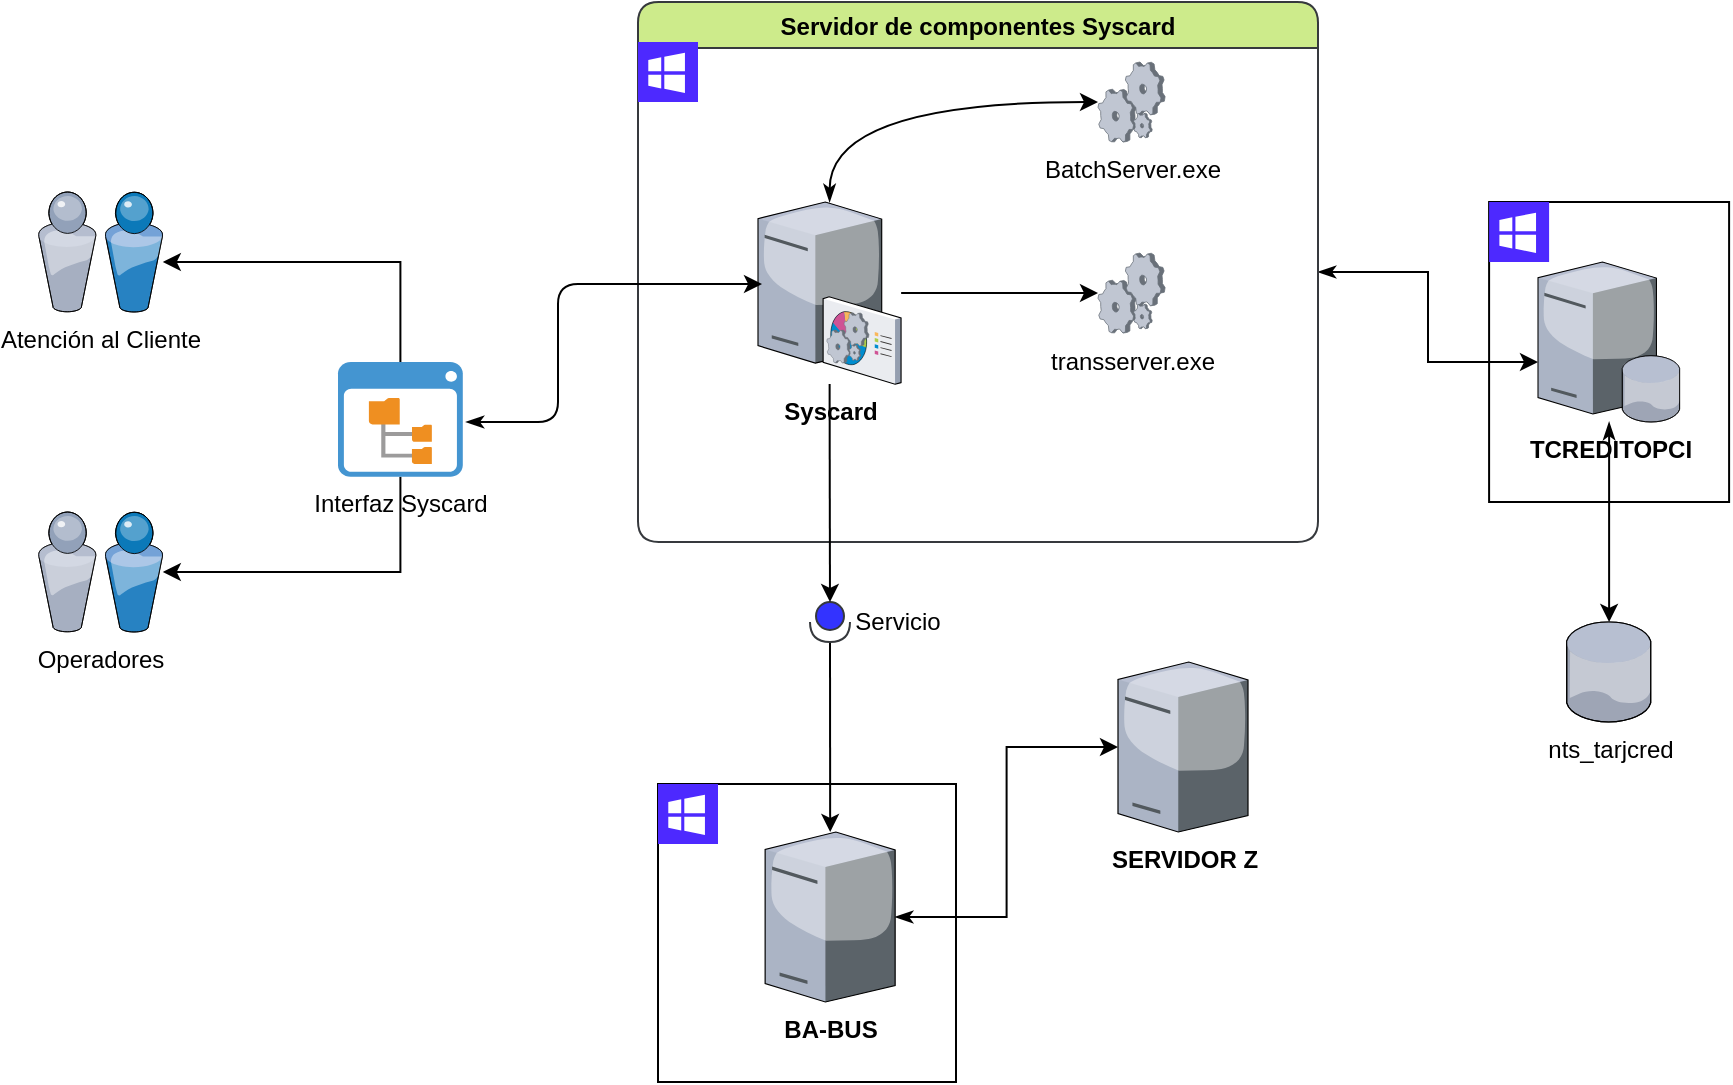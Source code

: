 <mxfile version="13.2.6" type="github" pages="5"><diagram name="diagraqmaGeneral_Ahorros" id="822b0af5-4adb-64df-f703-e8dfc1f81529"><mxGraphModel dx="904" dy="433" grid="1" gridSize="10" guides="1" tooltips="1" connect="1" arrows="1" fold="1" page="1" pageScale="1" pageWidth="1100" pageHeight="850" background="#ffffff" math="0" shadow="0"><root><mxCell id="0"/><mxCell id="1" parent="0"/><mxCell id="r9bPH-oAhu9I5OndgDbb-51" value="" style="whiteSpace=wrap;html=1;aspect=fixed;rounded=0;shadow=0;glass=0;comic=0;" vertex="1" parent="1"><mxGeometry x="440" y="561" width="149" height="149" as="geometry"/></mxCell><mxCell id="r9bPH-oAhu9I5OndgDbb-49" value="" style="rounded=0;whiteSpace=wrap;html=1;shadow=0;glass=0;comic=0;" vertex="1" parent="1"><mxGeometry x="855.55" y="270" width="120" height="150" as="geometry"/></mxCell><mxCell id="s4Td4Mh8RDFdJ8xVl4KL-1" value="Atención al Cliente" style="verticalLabelPosition=bottom;aspect=fixed;html=1;verticalAlign=top;strokeColor=none;align=center;outlineConnect=0;shape=mxgraph.citrix.users;" vertex="1" parent="1"><mxGeometry x="130" y="265" width="62.4" height="60" as="geometry"/></mxCell><mxCell id="s4Td4Mh8RDFdJ8xVl4KL-15" style="edgeStyle=orthogonalEdgeStyle;rounded=0;orthogonalLoop=1;jettySize=auto;html=1;entryX=0;entryY=0.625;entryDx=0;entryDy=0;entryPerimeter=0;startArrow=classicThin;startFill=1;" edge="1" parent="1" source="s4Td4Mh8RDFdJ8xVl4KL-3" target="s4Td4Mh8RDFdJ8xVl4KL-14"><mxGeometry relative="1" as="geometry"/></mxCell><mxCell id="s4Td4Mh8RDFdJ8xVl4KL-3" value="Servidor de componentes Syscard" style="swimlane;fillColor=#cdeb8b;shadow=0;comic=0;glass=0;rounded=1;strokeColor=#36393d;" vertex="1" parent="1"><mxGeometry x="430" y="170" width="340" height="270" as="geometry"><mxRectangle x="370" y="260" width="180" height="23" as="alternateBounds"/></mxGeometry></mxCell><mxCell id="s4Td4Mh8RDFdJ8xVl4KL-20" style="edgeStyle=orthogonalEdgeStyle;rounded=1;orthogonalLoop=1;jettySize=auto;html=1;startArrow=classicThin;startFill=1;curved=1;" edge="1" parent="s4Td4Mh8RDFdJ8xVl4KL-3" source="s4Td4Mh8RDFdJ8xVl4KL-4" target="s4Td4Mh8RDFdJ8xVl4KL-18"><mxGeometry relative="1" as="geometry"><Array as="points"><mxPoint x="96" y="50"/></Array></mxGeometry></mxCell><mxCell id="r9bPH-oAhu9I5OndgDbb-28" style="edgeStyle=orthogonalEdgeStyle;rounded=0;orthogonalLoop=1;jettySize=auto;html=1;" edge="1" parent="s4Td4Mh8RDFdJ8xVl4KL-3" source="s4Td4Mh8RDFdJ8xVl4KL-4" target="s4Td4Mh8RDFdJ8xVl4KL-19"><mxGeometry relative="1" as="geometry"/></mxCell><mxCell id="s4Td4Mh8RDFdJ8xVl4KL-4" value="&lt;b&gt;Syscard&lt;/b&gt;" style="verticalLabelPosition=bottom;aspect=fixed;html=1;verticalAlign=top;strokeColor=none;align=center;outlineConnect=0;shape=mxgraph.citrix.command_center;" vertex="1" parent="s4Td4Mh8RDFdJ8xVl4KL-3"><mxGeometry x="60" y="100" width="71.57" height="91" as="geometry"/></mxCell><mxCell id="s4Td4Mh8RDFdJ8xVl4KL-18" value="BatchServer.exe" style="verticalLabelPosition=bottom;aspect=fixed;html=1;verticalAlign=top;strokeColor=none;align=center;outlineConnect=0;shape=mxgraph.citrix.process;" vertex="1" parent="s4Td4Mh8RDFdJ8xVl4KL-3"><mxGeometry x="230" y="30" width="33.55" height="40" as="geometry"/></mxCell><mxCell id="s4Td4Mh8RDFdJ8xVl4KL-19" value="transserver.exe" style="verticalLabelPosition=bottom;aspect=fixed;html=1;verticalAlign=top;strokeColor=none;align=center;outlineConnect=0;shape=mxgraph.citrix.process;" vertex="1" parent="s4Td4Mh8RDFdJ8xVl4KL-3"><mxGeometry x="230" y="125.5" width="33.55" height="40" as="geometry"/></mxCell><mxCell id="r9bPH-oAhu9I5OndgDbb-47" value="" style="shadow=0;dashed=0;html=1;strokeColor=none;fillColor=#4D29FF;labelPosition=center;verticalLabelPosition=bottom;verticalAlign=top;align=center;outlineConnect=0;shape=mxgraph.veeam.ms_windows;rounded=1;glass=0;comic=0;" vertex="1" parent="s4Td4Mh8RDFdJ8xVl4KL-3"><mxGeometry y="20" width="30" height="30" as="geometry"/></mxCell><mxCell id="s4Td4Mh8RDFdJ8xVl4KL-33" style="edgeStyle=orthogonalEdgeStyle;rounded=1;orthogonalLoop=1;jettySize=auto;html=1;startArrow=classicThin;startFill=1;" edge="1" parent="1" source="s4Td4Mh8RDFdJ8xVl4KL-14" target="s4Td4Mh8RDFdJ8xVl4KL-32"><mxGeometry relative="1" as="geometry"/></mxCell><mxCell id="s4Td4Mh8RDFdJ8xVl4KL-14" value="&lt;b&gt;TCREDITOPCI&lt;/b&gt;&lt;br&gt;" style="verticalLabelPosition=bottom;aspect=fixed;html=1;verticalAlign=top;strokeColor=none;align=center;outlineConnect=0;shape=mxgraph.citrix.database_server;" vertex="1" parent="1"><mxGeometry x="880" y="300" width="71.11" height="80" as="geometry"/></mxCell><mxCell id="s4Td4Mh8RDFdJ8xVl4KL-23" style="edgeStyle=orthogonalEdgeStyle;rounded=1;orthogonalLoop=1;jettySize=auto;html=1;entryX=0.028;entryY=0.451;entryDx=0;entryDy=0;entryPerimeter=0;startArrow=classicThin;startFill=1;" edge="1" parent="1" target="s4Td4Mh8RDFdJ8xVl4KL-4"><mxGeometry relative="1" as="geometry"><mxPoint x="344" y="380" as="sourcePoint"/><Array as="points"><mxPoint x="390" y="380"/><mxPoint x="390" y="311"/></Array></mxGeometry></mxCell><mxCell id="s4Td4Mh8RDFdJ8xVl4KL-32" value="nts_tarjcred" style="verticalLabelPosition=bottom;aspect=fixed;html=1;verticalAlign=top;strokeColor=none;align=center;outlineConnect=0;shape=mxgraph.citrix.database;fillColor=#CCE5FF;" vertex="1" parent="1"><mxGeometry x="894.3" y="480" width="42.5" height="50" as="geometry"/></mxCell><mxCell id="r9bPH-oAhu9I5OndgDbb-10" value="" style="edgeStyle=orthogonalEdgeStyle;rounded=0;orthogonalLoop=1;jettySize=auto;html=1;startArrow=classicThin;startFill=1;" edge="1" parent="1" source="s4Td4Mh8RDFdJ8xVl4KL-34" target="r9bPH-oAhu9I5OndgDbb-9"><mxGeometry relative="1" as="geometry"/></mxCell><mxCell id="s4Td4Mh8RDFdJ8xVl4KL-34" value="&lt;b&gt;BA-BUS&lt;/b&gt;&lt;br&gt;" style="verticalLabelPosition=bottom;aspect=fixed;html=1;verticalAlign=top;strokeColor=none;align=center;outlineConnect=0;shape=mxgraph.citrix.license_server;fillColor=#CCE5FF;" vertex="1" parent="1"><mxGeometry x="493.57" y="585" width="65" height="85" as="geometry"/></mxCell><mxCell id="r9bPH-oAhu9I5OndgDbb-9" value="&lt;b&gt;SERVIDOR Z&lt;/b&gt;&lt;br&gt;" style="verticalLabelPosition=bottom;aspect=fixed;html=1;verticalAlign=top;strokeColor=none;align=center;outlineConnect=0;shape=mxgraph.citrix.license_server;fillColor=#CCE5FF;" vertex="1" parent="1"><mxGeometry x="670" y="500" width="65" height="85" as="geometry"/></mxCell><mxCell id="r9bPH-oAhu9I5OndgDbb-22" style="edgeStyle=orthogonalEdgeStyle;rounded=0;orthogonalLoop=1;jettySize=auto;html=1;" edge="1" parent="1" source="r9bPH-oAhu9I5OndgDbb-14" target="s4Td4Mh8RDFdJ8xVl4KL-1"><mxGeometry relative="1" as="geometry"><Array as="points"><mxPoint x="311" y="300"/></Array></mxGeometry></mxCell><mxCell id="r9bPH-oAhu9I5OndgDbb-23" style="edgeStyle=orthogonalEdgeStyle;rounded=0;orthogonalLoop=1;jettySize=auto;html=1;" edge="1" parent="1" source="r9bPH-oAhu9I5OndgDbb-14" target="r9bPH-oAhu9I5OndgDbb-21"><mxGeometry relative="1" as="geometry"><Array as="points"><mxPoint x="311" y="455"/></Array></mxGeometry></mxCell><mxCell id="r9bPH-oAhu9I5OndgDbb-14" value="Interfaz Syscard" style="shadow=0;dashed=0;html=1;strokeColor=none;fillColor=#4495D1;labelPosition=center;verticalLabelPosition=bottom;verticalAlign=top;align=center;outlineConnect=0;shape=mxgraph.veeam.2d.file_system_browser;" vertex="1" parent="1"><mxGeometry x="280" y="350" width="62.4" height="57.4" as="geometry"/></mxCell><mxCell id="r9bPH-oAhu9I5OndgDbb-21" value="Operadores" style="verticalLabelPosition=bottom;aspect=fixed;html=1;verticalAlign=top;strokeColor=none;align=center;outlineConnect=0;shape=mxgraph.citrix.users;" vertex="1" parent="1"><mxGeometry x="130" y="425" width="62.4" height="60" as="geometry"/></mxCell><mxCell id="r9bPH-oAhu9I5OndgDbb-43" style="edgeStyle=orthogonalEdgeStyle;curved=1;rounded=0;orthogonalLoop=1;jettySize=auto;html=1;" edge="1" parent="1" source="r9bPH-oAhu9I5OndgDbb-39" target="s4Td4Mh8RDFdJ8xVl4KL-34"><mxGeometry relative="1" as="geometry"/></mxCell><mxCell id="r9bPH-oAhu9I5OndgDbb-39" value="" style="shape=providedRequiredInterface;html=1;verticalLabelPosition=bottom;rounded=1;shadow=0;glass=0;comic=0;rotation=90;fillColor=#3333FF;strokeColor=#36393d;" vertex="1" parent="1"><mxGeometry x="516" y="470" width="20" height="20" as="geometry"/></mxCell><mxCell id="r9bPH-oAhu9I5OndgDbb-42" style="edgeStyle=orthogonalEdgeStyle;curved=1;rounded=0;orthogonalLoop=1;jettySize=auto;html=1;entryX=0;entryY=0.5;entryDx=0;entryDy=0;entryPerimeter=0;" edge="1" parent="1" source="s4Td4Mh8RDFdJ8xVl4KL-4" target="r9bPH-oAhu9I5OndgDbb-39"><mxGeometry relative="1" as="geometry"/></mxCell><mxCell id="r9bPH-oAhu9I5OndgDbb-44" value="Servicio" style="text;html=1;strokeColor=none;fillColor=none;align=center;verticalAlign=middle;whiteSpace=wrap;rounded=0;shadow=0;glass=0;comic=0;" vertex="1" parent="1"><mxGeometry x="540" y="470" width="40" height="20" as="geometry"/></mxCell><mxCell id="r9bPH-oAhu9I5OndgDbb-50" value="" style="shadow=0;dashed=0;html=1;strokeColor=none;fillColor=#4D29FF;labelPosition=center;verticalLabelPosition=bottom;verticalAlign=top;align=center;outlineConnect=0;shape=mxgraph.veeam.ms_windows;rounded=1;glass=0;comic=0;" vertex="1" parent="1"><mxGeometry x="855.55" y="270" width="30" height="30" as="geometry"/></mxCell><mxCell id="r9bPH-oAhu9I5OndgDbb-52" value="" style="shadow=0;dashed=0;html=1;strokeColor=none;fillColor=#4D29FF;labelPosition=center;verticalLabelPosition=bottom;verticalAlign=top;align=center;outlineConnect=0;shape=mxgraph.veeam.ms_windows;rounded=1;glass=0;comic=0;" vertex="1" parent="1"><mxGeometry x="440.0" y="561" width="30" height="30" as="geometry"/></mxCell></root></mxGraphModel></diagram><diagram id="g9L_WdL4enBlcv-kKfXP" name="diagramaEspecifico"><mxGraphModel dx="904" dy="1602" grid="1" gridSize="10" guides="1" tooltips="1" connect="1" arrows="1" fold="1" page="1" pageScale="1" pageWidth="827" pageHeight="1169" math="0" shadow="0"><root><mxCell id="TTJFUgVjda8H5F1yxA_P-0"/><mxCell id="TTJFUgVjda8H5F1yxA_P-1" parent="TTJFUgVjda8H5F1yxA_P-0"/><mxCell id="TTJFUgVjda8H5F1yxA_P-7" style="edgeStyle=orthogonalEdgeStyle;rounded=1;orthogonalLoop=1;jettySize=auto;html=1;startArrow=classicThin;startFill=1;fontSize=14;" edge="1" parent="TTJFUgVjda8H5F1yxA_P-1" source="TTJFUgVjda8H5F1yxA_P-2" target="TTJFUgVjda8H5F1yxA_P-6"><mxGeometry relative="1" as="geometry"/></mxCell><mxCell id="TTJFUgVjda8H5F1yxA_P-2" value="Operador" style="verticalLabelPosition=bottom;aspect=fixed;html=1;verticalAlign=top;strokeColor=none;align=center;outlineConnect=0;shape=mxgraph.citrix.users;fillColor=#00AAFF;fontSize=14;" vertex="1" parent="TTJFUgVjda8H5F1yxA_P-1"><mxGeometry x="48" y="310" width="64.5" height="55" as="geometry"/></mxCell><mxCell id="TTJFUgVjda8H5F1yxA_P-34" style="edgeStyle=orthogonalEdgeStyle;rounded=1;orthogonalLoop=1;jettySize=auto;html=1;startArrow=none;startFill=0;fontSize=14;" edge="1" parent="TTJFUgVjda8H5F1yxA_P-1" source="TTJFUgVjda8H5F1yxA_P-3" target="TTJFUgVjda8H5F1yxA_P-30"><mxGeometry relative="1" as="geometry"><Array as="points"/></mxGeometry></mxCell><mxCell id="TTJFUgVjda8H5F1yxA_P-3" value="&lt;b&gt;Interfaz Syscard&lt;/b&gt;" style="verticalLabelPosition=bottom;aspect=fixed;html=1;verticalAlign=top;strokeColor=none;align=center;outlineConnect=0;shape=mxgraph.citrix.desktop;fillColor=#00AAFF;fontSize=14;" vertex="1" parent="TTJFUgVjda8H5F1yxA_P-1"><mxGeometry x="180" y="-188.25" width="64.93" height="71.5" as="geometry"/></mxCell><mxCell id="TTJFUgVjda8H5F1yxA_P-33" style="edgeStyle=orthogonalEdgeStyle;rounded=1;orthogonalLoop=1;jettySize=auto;html=1;startArrow=none;startFill=0;fontSize=14;" edge="1" parent="TTJFUgVjda8H5F1yxA_P-1" source="TTJFUgVjda8H5F1yxA_P-5" target="TTJFUgVjda8H5F1yxA_P-3"><mxGeometry relative="1" as="geometry"/></mxCell><mxCell id="TTJFUgVjda8H5F1yxA_P-5" value="" style="verticalLabelPosition=bottom;aspect=fixed;html=1;verticalAlign=top;strokeColor=none;align=center;outlineConnect=0;shape=mxgraph.citrix.users;fillColor=#00AAFF;fontSize=14;" vertex="1" parent="TTJFUgVjda8H5F1yxA_P-1"><mxGeometry x="20" y="-180" width="64.5" height="55" as="geometry"/></mxCell><mxCell id="TTJFUgVjda8H5F1yxA_P-9" style="edgeStyle=orthogonalEdgeStyle;rounded=1;orthogonalLoop=1;jettySize=auto;html=1;startArrow=classicThin;startFill=1;fontSize=14;" edge="1" parent="TTJFUgVjda8H5F1yxA_P-1" source="TTJFUgVjda8H5F1yxA_P-6" target="TTJFUgVjda8H5F1yxA_P-8"><mxGeometry relative="1" as="geometry"/></mxCell><mxCell id="TTJFUgVjda8H5F1yxA_P-6" value="&lt;b&gt;Interfaz Syscard&lt;/b&gt;" style="verticalLabelPosition=bottom;aspect=fixed;html=1;verticalAlign=top;strokeColor=none;align=center;outlineConnect=0;shape=mxgraph.citrix.desktop;fillColor=#00AAFF;fontSize=14;" vertex="1" parent="TTJFUgVjda8H5F1yxA_P-1"><mxGeometry x="190" y="301.75" width="64.93" height="71.5" as="geometry"/></mxCell><mxCell id="TTJFUgVjda8H5F1yxA_P-11" style="edgeStyle=orthogonalEdgeStyle;rounded=1;orthogonalLoop=1;jettySize=auto;html=1;startArrow=none;startFill=0;fontSize=14;" edge="1" parent="TTJFUgVjda8H5F1yxA_P-1" source="TTJFUgVjda8H5F1yxA_P-8" target="TTJFUgVjda8H5F1yxA_P-10"><mxGeometry relative="1" as="geometry"/></mxCell><mxCell id="TTJFUgVjda8H5F1yxA_P-8" value="&lt;b&gt;Servidor de Componentes&lt;/b&gt;&lt;br&gt;Syscards 10.16.0.21" style="verticalLabelPosition=bottom;aspect=fixed;html=1;verticalAlign=top;strokeColor=none;align=center;outlineConnect=0;shape=mxgraph.citrix.command_center;fillColor=#00AAFF;fontSize=14;" vertex="1" parent="TTJFUgVjda8H5F1yxA_P-1"><mxGeometry x="350" y="290" width="75.5" height="96" as="geometry"/></mxCell><mxCell id="TTJFUgVjda8H5F1yxA_P-13" value="" style="edgeStyle=orthogonalEdgeStyle;rounded=1;orthogonalLoop=1;jettySize=auto;html=1;startArrow=none;startFill=0;fontSize=14;" edge="1" parent="TTJFUgVjda8H5F1yxA_P-1" source="TTJFUgVjda8H5F1yxA_P-10" target="TTJFUgVjda8H5F1yxA_P-12"><mxGeometry relative="1" as="geometry"><Array as="points"><mxPoint x="556" y="390"/></Array></mxGeometry></mxCell><mxCell id="TTJFUgVjda8H5F1yxA_P-10" value="&lt;b&gt;BatchServer.exe&lt;/b&gt;" style="verticalLabelPosition=bottom;aspect=fixed;html=1;verticalAlign=top;strokeColor=none;align=center;outlineConnect=0;shape=mxgraph.citrix.process;fillColor=#00AAFF;fontSize=14;" vertex="1" parent="TTJFUgVjda8H5F1yxA_P-1"><mxGeometry x="530" y="260" width="52" height="62" as="geometry"/></mxCell><mxCell id="TTJFUgVjda8H5F1yxA_P-19" style="edgeStyle=orthogonalEdgeStyle;rounded=1;orthogonalLoop=1;jettySize=auto;html=1;startArrow=none;startFill=0;fontSize=14;curved=1;" edge="1" parent="TTJFUgVjda8H5F1yxA_P-1" source="TTJFUgVjda8H5F1yxA_P-12" target="TTJFUgVjda8H5F1yxA_P-17"><mxGeometry relative="1" as="geometry"><Array as="points"><mxPoint x="650" y="441"/><mxPoint x="650" y="350"/></Array></mxGeometry></mxCell><mxCell id="TTJFUgVjda8H5F1yxA_P-12" value="&lt;b&gt;cmdExecSP.exe&lt;/b&gt;" style="verticalLabelPosition=bottom;aspect=fixed;html=1;verticalAlign=top;strokeColor=none;align=center;outlineConnect=0;shape=mxgraph.citrix.process;fillColor=#00AAFF;fontSize=14;" vertex="1" parent="TTJFUgVjda8H5F1yxA_P-1"><mxGeometry x="530" y="410" width="52" height="62" as="geometry"/></mxCell><mxCell id="TTJFUgVjda8H5F1yxA_P-16" value="Servidor de Base de Datos " style="swimlane;fillColor=#00AAFF;fontSize=13;" vertex="1" parent="TTJFUgVjda8H5F1yxA_P-1"><mxGeometry x="680" y="280" width="280" height="210" as="geometry"/></mxCell><mxCell id="TTJFUgVjda8H5F1yxA_P-21" style="edgeStyle=orthogonalEdgeStyle;rounded=1;orthogonalLoop=1;jettySize=auto;html=1;startArrow=none;startFill=0;fontSize=14;" edge="1" parent="TTJFUgVjda8H5F1yxA_P-16" source="TTJFUgVjda8H5F1yxA_P-17" target="TTJFUgVjda8H5F1yxA_P-20"><mxGeometry relative="1" as="geometry"><Array as="points"><mxPoint x="221" y="70"/></Array></mxGeometry></mxCell><mxCell id="TTJFUgVjda8H5F1yxA_P-17" value="&lt;font style=&quot;font-size: 12px&quot;&gt;&lt;b&gt;TCREDITOPCI&lt;/b&gt;&lt;br&gt;IP: 10.16.0.106&lt;br&gt;Port: 5554&lt;br&gt;&lt;/font&gt;" style="verticalLabelPosition=bottom;aspect=fixed;html=1;verticalAlign=top;strokeColor=none;align=center;outlineConnect=0;shape=mxgraph.citrix.database_server;fillColor=#00AAFF;fontSize=14;" vertex="1" parent="TTJFUgVjda8H5F1yxA_P-16"><mxGeometry x="100" y="30" width="53.33" height="60" as="geometry"/></mxCell><mxCell id="TTJFUgVjda8H5F1yxA_P-20" value="&lt;b&gt;&lt;font style=&quot;font-size: 12px&quot;&gt;nts_tarjcred&lt;/font&gt;&lt;/b&gt;" style="verticalLabelPosition=bottom;aspect=fixed;html=1;verticalAlign=top;strokeColor=none;align=center;outlineConnect=0;shape=mxgraph.citrix.database;fillColor=#00AAFF;fontSize=14;" vertex="1" parent="TTJFUgVjda8H5F1yxA_P-16"><mxGeometry x="200" y="110" width="42.5" height="50" as="geometry"/></mxCell><mxCell id="TTJFUgVjda8H5F1yxA_P-29" value="Servidor de Componentes" style="swimlane;fillColor=#647687;fontSize=13;strokeColor=#314354;fontColor=#ffffff;" vertex="1" parent="TTJFUgVjda8H5F1yxA_P-1"><mxGeometry x="330" y="-240" width="330" height="230" as="geometry"/></mxCell><mxCell id="TTJFUgVjda8H5F1yxA_P-30" value="&lt;b&gt;Syscards&lt;/b&gt;&lt;br&gt;&amp;nbsp;IP: 10.16.0.21" style="verticalLabelPosition=bottom;aspect=fixed;html=1;verticalAlign=top;strokeColor=none;align=center;outlineConnect=0;shape=mxgraph.citrix.command_center;fillColor=#00AAFF;fontSize=14;" vertex="1" parent="TTJFUgVjda8H5F1yxA_P-29"><mxGeometry x="130" y="100" width="55.05" height="70" as="geometry"/></mxCell><mxCell id="TTJFUgVjda8H5F1yxA_P-43" value="" style="verticalLabelPosition=bottom;aspect=fixed;html=1;verticalAlign=top;strokeColor=none;align=center;outlineConnect=0;shape=mxgraph.citrix.process;fillColor=#00AAFF;fontSize=13;" vertex="1" parent="TTJFUgVjda8H5F1yxA_P-29"><mxGeometry x="270" y="80" width="33.55" height="40" as="geometry"/></mxCell><mxCell id="TTJFUgVjda8H5F1yxA_P-35" value="Servidor de Base de Datos " style="swimlane;fillColor=#a0522d;fontSize=13;strokeColor=#6D1F00;fontColor=#ffffff;" vertex="1" parent="TTJFUgVjda8H5F1yxA_P-1"><mxGeometry x="330" y="20" width="340" height="220" as="geometry"/></mxCell><mxCell id="TTJFUgVjda8H5F1yxA_P-36" style="edgeStyle=orthogonalEdgeStyle;rounded=1;orthogonalLoop=1;jettySize=auto;html=1;startArrow=none;startFill=0;fontSize=14;" edge="1" parent="TTJFUgVjda8H5F1yxA_P-35" source="TTJFUgVjda8H5F1yxA_P-37" target="TTJFUgVjda8H5F1yxA_P-38"><mxGeometry relative="1" as="geometry"/></mxCell><mxCell id="TTJFUgVjda8H5F1yxA_P-37" value="&lt;font style=&quot;font-size: 12px&quot;&gt;&lt;b&gt;TCREDITOPCI&lt;/b&gt;&lt;br&gt;IP: 10.16.0.106&lt;br&gt;Port: 5554&lt;br&gt;&lt;/font&gt;" style="verticalLabelPosition=bottom;aspect=fixed;html=1;verticalAlign=top;strokeColor=none;align=center;outlineConnect=0;shape=mxgraph.citrix.database_server;fillColor=#00AAFF;fontSize=14;" vertex="1" parent="TTJFUgVjda8H5F1yxA_P-35"><mxGeometry x="130" y="40" width="53.33" height="60" as="geometry"/></mxCell><mxCell id="TTJFUgVjda8H5F1yxA_P-38" value="&lt;b&gt;&lt;font style=&quot;font-size: 12px&quot;&gt;nts_tarjcred&lt;/font&gt;&lt;/b&gt;" style="verticalLabelPosition=bottom;aspect=fixed;html=1;verticalAlign=top;strokeColor=none;align=center;outlineConnect=0;shape=mxgraph.citrix.database;fillColor=#00AAFF;fontSize=14;" vertex="1" parent="TTJFUgVjda8H5F1yxA_P-35"><mxGeometry x="30" y="140" width="42.5" height="50" as="geometry"/></mxCell><mxCell id="vKQRPkdC_b0ZVz2tM-px-24" style="edgeStyle=orthogonalEdgeStyle;rounded=1;orthogonalLoop=1;jettySize=auto;html=1;startArrow=none;startFill=0;fontSize=13;" edge="1" parent="TTJFUgVjda8H5F1yxA_P-1" source="vKQRPkdC_b0ZVz2tM-px-0" target="vKQRPkdC_b0ZVz2tM-px-23"><mxGeometry relative="1" as="geometry"/></mxCell><mxCell id="vKQRPkdC_b0ZVz2tM-px-0" value="&lt;font style=&quot;font-size: 12px&quot;&gt;&lt;b&gt;BA-BUS&lt;/b&gt;&lt;br&gt;IP: 10.16.0.47&lt;/font&gt;" style="verticalLabelPosition=bottom;aspect=fixed;html=1;verticalAlign=top;strokeColor=none;align=center;outlineConnect=0;shape=mxgraph.citrix.xenapp_services;fillColor=#00AAFF;fontSize=13;" vertex="1" parent="TTJFUgVjda8H5F1yxA_P-1"><mxGeometry x="900" y="-220" width="67.56" height="80" as="geometry"/></mxCell><mxCell id="vKQRPkdC_b0ZVz2tM-px-17" value="" style="rounded=0;orthogonalLoop=1;jettySize=auto;html=1;endArrow=none;endFill=0;fontSize=13;" edge="1" target="vKQRPkdC_b0ZVz2tM-px-19" parent="TTJFUgVjda8H5F1yxA_P-1"><mxGeometry relative="1" as="geometry"><mxPoint x="728" y="-175" as="sourcePoint"/></mxGeometry></mxCell><mxCell id="vKQRPkdC_b0ZVz2tM-px-18" value="" style="rounded=0;orthogonalLoop=1;jettySize=auto;html=1;endArrow=halfCircle;endFill=0;entryX=0.5;entryY=0.5;entryDx=0;entryDy=0;endSize=6;strokeWidth=1;fontSize=13;" edge="1" target="vKQRPkdC_b0ZVz2tM-px-19" parent="TTJFUgVjda8H5F1yxA_P-1"><mxGeometry relative="1" as="geometry"><mxPoint x="768" y="-175" as="sourcePoint"/></mxGeometry></mxCell><mxCell id="vKQRPkdC_b0ZVz2tM-px-20" style="edgeStyle=orthogonalEdgeStyle;rounded=1;orthogonalLoop=1;jettySize=auto;html=1;entryX=0;entryY=0.563;entryDx=0;entryDy=0;entryPerimeter=0;startArrow=none;startFill=0;fontSize=13;" edge="1" parent="TTJFUgVjda8H5F1yxA_P-1" source="vKQRPkdC_b0ZVz2tM-px-19" target="vKQRPkdC_b0ZVz2tM-px-0"><mxGeometry relative="1" as="geometry"/></mxCell><mxCell id="vKQRPkdC_b0ZVz2tM-px-19" value="" style="ellipse;whiteSpace=wrap;html=1;fontFamily=Helvetica;fontSize=12;fontColor=#000000;align=center;strokeColor=#000000;fillColor=#ffffff;points=[];aspect=fixed;resizable=0;" vertex="1" parent="TTJFUgVjda8H5F1yxA_P-1"><mxGeometry x="743" y="-180" width="10" height="10" as="geometry"/></mxCell><mxCell id="vKQRPkdC_b0ZVz2tM-px-21" style="edgeStyle=orthogonalEdgeStyle;rounded=1;orthogonalLoop=1;jettySize=auto;html=1;entryX=0.2;entryY=0.5;entryDx=0;entryDy=0;entryPerimeter=0;startArrow=none;startFill=0;fontSize=13;" edge="1" parent="TTJFUgVjda8H5F1yxA_P-1" source="TTJFUgVjda8H5F1yxA_P-30" target="vKQRPkdC_b0ZVz2tM-px-19"><mxGeometry relative="1" as="geometry"><Array as="points"><mxPoint x="488" y="-175"/></Array></mxGeometry></mxCell><mxCell id="vKQRPkdC_b0ZVz2tM-px-22" style="edgeStyle=orthogonalEdgeStyle;rounded=1;orthogonalLoop=1;jettySize=auto;html=1;startArrow=none;startFill=0;fontSize=13;" edge="1" parent="TTJFUgVjda8H5F1yxA_P-1" source="TTJFUgVjda8H5F1yxA_P-30" target="TTJFUgVjda8H5F1yxA_P-37"><mxGeometry relative="1" as="geometry"/></mxCell><mxCell id="vKQRPkdC_b0ZVz2tM-px-23" value="&lt;b&gt;Servidor Z&lt;/b&gt;&lt;br&gt;IP: 10.1.1.7" style="verticalLabelPosition=bottom;aspect=fixed;html=1;verticalAlign=top;strokeColor=none;align=center;outlineConnect=0;shape=mxgraph.citrix.command_center;fillColor=#00AAFF;fontSize=13;" vertex="1" parent="TTJFUgVjda8H5F1yxA_P-1"><mxGeometry x="896.03" y="-20" width="75.5" height="96" as="geometry"/></mxCell><mxCell id="vKQRPkdC_b0ZVz2tM-px-31" value="Web Service Procesar" style="text;html=1;strokeColor=none;fillColor=none;align=center;verticalAlign=middle;whiteSpace=wrap;rounded=0;fontSize=13;" vertex="1" parent="TTJFUgVjda8H5F1yxA_P-1"><mxGeometry x="688" y="-162.5" width="120" height="20" as="geometry"/></mxCell><mxCell id="0hwE6oVcHs1FL7hhpMqN-2" value="" style="group" vertex="1" connectable="0" parent="TTJFUgVjda8H5F1yxA_P-1"><mxGeometry x="84.5" y="10" width="145.5" height="140" as="geometry"/></mxCell><mxCell id="0hwE6oVcHs1FL7hhpMqN-0" value="" style="whiteSpace=wrap;html=1;aspect=fixed;rounded=0;shadow=0;glass=0;comic=0;" vertex="1" parent="0hwE6oVcHs1FL7hhpMqN-2"><mxGeometry x="5.883" width="122.911" height="122.911" as="geometry"/></mxCell><mxCell id="0hwE6oVcHs1FL7hhpMqN-1" value="" style="rounded=0;whiteSpace=wrap;html=1;shadow=0;glass=0;comic=0;fillColor=#BACDFF;strokeColor=#36393d;" vertex="1" parent="0hwE6oVcHs1FL7hhpMqN-2"><mxGeometry x="6" y="3.29" width="124" height="29.65" as="geometry"/></mxCell></root></mxGraphModel></diagram><diagram id="0S3ej4lVZhK3MT60w0mu" name="diagramaSecuencia"><mxGraphModel dx="1064" dy="509" grid="1" gridSize="10" guides="1" tooltips="1" connect="1" arrows="1" fold="1" page="1" pageScale="1" pageWidth="827" pageHeight="1169" math="0" shadow="0"><root><mxCell id="eI0KdaBDFSUmEPXoAsrA-0"/><mxCell id="eI0KdaBDFSUmEPXoAsrA-1" parent="eI0KdaBDFSUmEPXoAsrA-0"/><mxCell id="eI0KdaBDFSUmEPXoAsrA-17" value="" style="swimlane;fontSize=13;" vertex="1" parent="eI0KdaBDFSUmEPXoAsrA-1"><mxGeometry y="10" width="170" as="geometry"/></mxCell><mxCell id="eI0KdaBDFSUmEPXoAsrA-5" value="&lt;b&gt;VMADSEGO1&lt;/b&gt;" style="shape=umlLifeline;participant=umlEntity;perimeter=lifelinePerimeter;whiteSpace=wrap;html=1;container=1;collapsible=0;recursiveResize=0;verticalAlign=top;spacingTop=36;labelBackgroundColor=#ffffff;outlineConnect=0;fillColor=#00AAFF;fontSize=13;" vertex="1" parent="eI0KdaBDFSUmEPXoAsrA-17"><mxGeometry x="440" y="40" width="40" height="310" as="geometry"/></mxCell><mxCell id="eI0KdaBDFSUmEPXoAsrA-14" value="" style="html=1;points=[];perimeter=orthogonalPerimeter;fillColor=#00AAFF;fontSize=13;" vertex="1" parent="eI0KdaBDFSUmEPXoAsrA-5"><mxGeometry x="15" y="120" width="10" height="80" as="geometry"/></mxCell><mxCell id="eI0KdaBDFSUmEPXoAsrA-11" value="&lt;b&gt;Browser Intranet&lt;/b&gt;" style="shape=umlLifeline;participant=umlEntity;perimeter=lifelinePerimeter;whiteSpace=wrap;html=1;container=1;collapsible=0;recursiveResize=0;verticalAlign=top;spacingTop=36;labelBackgroundColor=#ffffff;outlineConnect=0;fillColor=#00AAFF;fontSize=13;" vertex="1" parent="eI0KdaBDFSUmEPXoAsrA-17"><mxGeometry x="200" y="40" width="40" height="310" as="geometry"/></mxCell><mxCell id="eI0KdaBDFSUmEPXoAsrA-12" value="" style="html=1;points=[];perimeter=orthogonalPerimeter;fillColor=#00AAFF;fontSize=13;" vertex="1" parent="eI0KdaBDFSUmEPXoAsrA-11"><mxGeometry x="10" y="90" width="10" height="80" as="geometry"/></mxCell><mxCell id="eI0KdaBDFSUmEPXoAsrA-15" value="1: accesoWebBancoAustro:Reporte.xls" style="html=1;verticalAlign=bottom;startArrow=oval;endArrow=block;startSize=8;fontSize=13;" edge="1" target="eI0KdaBDFSUmEPXoAsrA-14" parent="eI0KdaBDFSUmEPXoAsrA-17" source="eI0KdaBDFSUmEPXoAsrA-12"><mxGeometry relative="1" as="geometry"><mxPoint x="280" y="135" as="sourcePoint"/></mxGeometry></mxCell><mxCell id="eI0KdaBDFSUmEPXoAsrA-20" value="2: service.webSiteReport(idReporte):Report.xls" style="html=1;verticalAlign=bottom;startArrow=oval;endArrow=block;startSize=8;fontSize=13;entryX=-0.2;entryY=0.057;entryDx=0;entryDy=0;entryPerimeter=0;" edge="1" target="eI0KdaBDFSUmEPXoAsrA-19" parent="eI0KdaBDFSUmEPXoAsrA-1"><mxGeometry x="0.043" y="8" relative="1" as="geometry"><mxPoint x="480" y="208" as="sourcePoint"/><mxPoint x="720" y="208" as="targetPoint"/><mxPoint as="offset"/></mxGeometry></mxCell><mxCell id="eI0KdaBDFSUmEPXoAsrA-24" value="3:db.dbServicioReporte(cod):registro" style="html=1;verticalAlign=bottom;startArrow=oval;endArrow=block;startSize=8;fontSize=13;entryX=0.4;entryY=0.013;entryDx=0;entryDy=0;entryPerimeter=0;exitX=1.1;exitY=0.15;exitDx=0;exitDy=0;exitPerimeter=0;" edge="1" target="eI0KdaBDFSUmEPXoAsrA-23" parent="eI0KdaBDFSUmEPXoAsrA-1" source="eI0KdaBDFSUmEPXoAsrA-19"><mxGeometry relative="1" as="geometry"><mxPoint x="730" y="220" as="sourcePoint"/></mxGeometry></mxCell><mxCell id="eI0KdaBDFSUmEPXoAsrA-28" value="4: db.sp_sepConsOrdinarioExtraordinario(fechaIni,fechaFin,,tipo):registros" style="html=1;verticalAlign=bottom;startArrow=oval;endArrow=block;startSize=8;fontSize=13;exitX=1.5;exitY=0.643;exitDx=0;exitDy=0;exitPerimeter=0;" edge="1" target="eI0KdaBDFSUmEPXoAsrA-27" parent="eI0KdaBDFSUmEPXoAsrA-1" source="eI0KdaBDFSUmEPXoAsrA-19"><mxGeometry relative="1" as="geometry"><mxPoint x="790" y="290" as="sourcePoint"/></mxGeometry></mxCell><mxCell id="eI0KdaBDFSUmEPXoAsrA-31" value="Base de Datos" style="swimlane;fillColor=#76608a;fontSize=13;startSize=23;strokeColor=#432D57;fontColor=#ffffff;" vertex="1" parent="eI0KdaBDFSUmEPXoAsrA-1"><mxGeometry x="910" y="20" width="410" height="120" as="geometry"/></mxCell><mxCell id="eI0KdaBDFSUmEPXoAsrA-22" value="&lt;b&gt;TCREDITOPCI&lt;/b&gt;" style="shape=umlLifeline;participant=umlEntity;perimeter=lifelinePerimeter;whiteSpace=wrap;html=1;container=1;collapsible=0;recursiveResize=0;verticalAlign=top;spacingTop=36;labelBackgroundColor=#ffffff;outlineConnect=0;fillColor=#00AAFF;fontSize=13;" vertex="1" parent="eI0KdaBDFSUmEPXoAsrA-31"><mxGeometry x="340" y="40" width="40" height="310" as="geometry"/></mxCell><mxCell id="eI0KdaBDFSUmEPXoAsrA-27" value="" style="html=1;points=[];perimeter=orthogonalPerimeter;fillColor=#00AAFF;fontSize=13;" vertex="1" parent="eI0KdaBDFSUmEPXoAsrA-22"><mxGeometry x="15" y="230" width="10" height="80" as="geometry"/></mxCell><mxCell id="eI0KdaBDFSUmEPXoAsrA-6" value="&lt;b&gt;BATRANSA&lt;/b&gt;" style="shape=umlLifeline;participant=umlEntity;perimeter=lifelinePerimeter;whiteSpace=wrap;html=1;container=1;collapsible=0;recursiveResize=0;verticalAlign=top;spacingTop=36;labelBackgroundColor=#ffffff;outlineConnect=0;fillColor=#00AAFF;fontSize=13;" vertex="1" parent="eI0KdaBDFSUmEPXoAsrA-31"><mxGeometry x="130" y="40" width="40" height="310" as="geometry"/></mxCell><mxCell id="eI0KdaBDFSUmEPXoAsrA-23" value="" style="html=1;points=[];perimeter=orthogonalPerimeter;fillColor=#00AAFF;fontSize=13;" vertex="1" parent="eI0KdaBDFSUmEPXoAsrA-6"><mxGeometry x="15" y="160" width="10" height="40" as="geometry"/></mxCell><mxCell id="eI0KdaBDFSUmEPXoAsrA-32" value="Negocio" style="swimlane;fillColor=#a0522d;fontSize=13;startSize=23;strokeColor=#6D1F00;fontColor=#ffffff;" vertex="1" parent="eI0KdaBDFSUmEPXoAsrA-1"><mxGeometry x="550" y="20" width="360" height="120" as="geometry"/></mxCell><mxCell id="eI0KdaBDFSUmEPXoAsrA-9" value="&lt;b&gt;APPSERVERV3&lt;/b&gt;" style="shape=umlLifeline;participant=umlEntity;perimeter=lifelinePerimeter;whiteSpace=wrap;html=1;container=1;collapsible=0;recursiveResize=0;verticalAlign=top;spacingTop=36;labelBackgroundColor=#ffffff;outlineConnect=0;fillColor=#00AAFF;fontSize=13;" vertex="1" parent="eI0KdaBDFSUmEPXoAsrA-32"><mxGeometry x="190" y="40" width="40" height="310" as="geometry"/></mxCell><mxCell id="eI0KdaBDFSUmEPXoAsrA-19" value="" style="html=1;points=[];perimeter=orthogonalPerimeter;fillColor=#00AAFF;fontSize=13;" vertex="1" parent="eI0KdaBDFSUmEPXoAsrA-9"><mxGeometry x="20" y="140" width="10" height="140" as="geometry"/></mxCell><mxCell id="EIrCCyzFsjgz3aSE-Si0-9" value="&lt;font color=&quot;#000000&quot;&gt;0: accesoMenu&lt;/font&gt;" style="html=1;verticalAlign=bottom;endArrow=block;fontSize=13;fontColor=#ffffff;" edge="1" parent="eI0KdaBDFSUmEPXoAsrA-1" source="eI0KdaBDFSUmEPXoAsrA-2"><mxGeometry width="80" relative="1" as="geometry"><mxPoint x="140" y="180" as="sourcePoint"/><mxPoint x="210" y="180" as="targetPoint"/></mxGeometry></mxCell><mxCell id="eI0KdaBDFSUmEPXoAsrA-2" value="&lt;span style=&quot;background-color: rgb(248 , 249 , 250)&quot;&gt;Usuarios Estructuras&lt;/span&gt;&lt;br style=&quot;background-color: rgb(248 , 249 , 250)&quot;&gt;&lt;span style=&quot;background-color: rgb(248 , 249 , 250)&quot;&gt;y Reportes&lt;/span&gt;" style="shape=umlLifeline;participant=umlActor;perimeter=lifelinePerimeter;whiteSpace=wrap;html=1;container=1;collapsible=0;recursiveResize=0;verticalAlign=top;spacingTop=36;labelBackgroundColor=#ffffff;outlineConnect=0;fillColor=#00AAFF;fontSize=13;" vertex="1" parent="eI0KdaBDFSUmEPXoAsrA-1"><mxGeometry x="75" y="60" width="20" height="300" as="geometry"/></mxCell><mxCell id="EIrCCyzFsjgz3aSE-Si0-10" value="Container" style="swimlane;fillColor=#bac8d3;strokeColor=#23445d;" vertex="1" parent="eI0KdaBDFSUmEPXoAsrA-1"><mxGeometry x="160" y="20" width="390" height="120" as="geometry"/></mxCell></root></mxGraphModel></diagram><diagram id="raIar6Oy_sBhNtsyvzyd" name="Page-5"><mxGraphModel dx="904" dy="433" grid="0" gridSize="10" guides="1" tooltips="1" connect="1" arrows="1" fold="1" page="1" pageScale="1" pageWidth="827" pageHeight="1169" math="0" shadow="0"><root><mxCell id="ig3jODV-1ehJgUq_Fjee-0"/><mxCell id="ig3jODV-1ehJgUq_Fjee-1" parent="ig3jODV-1ehJgUq_Fjee-0"/><mxCell id="ig3jODV-1ehJgUq_Fjee-14" style="edgeStyle=orthogonalEdgeStyle;curved=1;rounded=1;orthogonalLoop=1;jettySize=auto;html=1;startArrow=classicThin;startFill=1;fontSize=13;" edge="1" parent="ig3jODV-1ehJgUq_Fjee-1" source="ig3jODV-1ehJgUq_Fjee-63" target="ig3jODV-1ehJgUq_Fjee-13"><mxGeometry relative="1" as="geometry"/></mxCell><mxCell id="ig3jODV-1ehJgUq_Fjee-51" style="edgeStyle=orthogonalEdgeStyle;curved=1;rounded=1;orthogonalLoop=1;jettySize=auto;html=1;entryX=1;entryY=0.5;entryDx=0;entryDy=0;entryPerimeter=0;startArrow=none;startFill=0;fontSize=13;fontColor=#ffffff;" edge="1" parent="ig3jODV-1ehJgUq_Fjee-1" source="ig3jODV-1ehJgUq_Fjee-3" target="ig3jODV-1ehJgUq_Fjee-50"><mxGeometry relative="1" as="geometry"/></mxCell><mxCell id="ig3jODV-1ehJgUq_Fjee-3" value="Browser Intrenet" style="verticalLabelPosition=bottom;aspect=fixed;html=1;verticalAlign=top;strokeColor=none;align=center;outlineConnect=0;shape=mxgraph.citrix.desktop;fillColor=#00AAFF;fontSize=13;" vertex="1" parent="ig3jODV-1ehJgUq_Fjee-1"><mxGeometry x="280" y="100" width="89" height="98" as="geometry"/></mxCell><mxCell id="ig3jODV-1ehJgUq_Fjee-24" value="" style="edgeStyle=orthogonalEdgeStyle;curved=1;rounded=1;orthogonalLoop=1;jettySize=auto;html=1;startArrow=classicThin;startFill=1;fontSize=13;fontColor=#ffffff;" edge="1" parent="ig3jODV-1ehJgUq_Fjee-1" source="ig3jODV-1ehJgUq_Fjee-13" target="ig3jODV-1ehJgUq_Fjee-23"><mxGeometry relative="1" as="geometry"/></mxCell><mxCell id="ig3jODV-1ehJgUq_Fjee-13" value="&lt;b&gt;VMADSEG01&lt;/b&gt;&lt;br&gt;Menu Intranet" style="verticalLabelPosition=bottom;aspect=fixed;html=1;verticalAlign=top;strokeColor=none;align=center;outlineConnect=0;shape=mxgraph.citrix.cache_server;fillColor=#00AAFF;fontSize=13;" vertex="1" parent="ig3jODV-1ehJgUq_Fjee-1"><mxGeometry x="504.5" y="100" width="71" height="97.5" as="geometry"/></mxCell><mxCell id="ig3jODV-1ehJgUq_Fjee-37" style="edgeStyle=orthogonalEdgeStyle;curved=1;rounded=1;orthogonalLoop=1;jettySize=auto;html=1;startArrow=classic;startFill=1;fontSize=13;fontColor=#ffffff;" edge="1" parent="ig3jODV-1ehJgUq_Fjee-1" source="ig3jODV-1ehJgUq_Fjee-61" target="ig3jODV-1ehJgUq_Fjee-25"><mxGeometry relative="1" as="geometry"/></mxCell><mxCell id="ig3jODV-1ehJgUq_Fjee-38" style="edgeStyle=orthogonalEdgeStyle;curved=1;rounded=1;orthogonalLoop=1;jettySize=auto;html=1;startArrow=classic;startFill=1;fontSize=13;fontColor=#ffffff;" edge="1" parent="ig3jODV-1ehJgUq_Fjee-1" source="ig3jODV-1ehJgUq_Fjee-59" target="ig3jODV-1ehJgUq_Fjee-36"><mxGeometry relative="1" as="geometry"><Array as="points"><mxPoint x="530" y="250"/></Array></mxGeometry></mxCell><mxCell id="ig3jODV-1ehJgUq_Fjee-23" value="&lt;b&gt;APPSERVERV3&lt;br&gt;Contenedor de SiteReport&lt;br&gt;&lt;/b&gt;" style="verticalLabelPosition=bottom;aspect=fixed;html=1;verticalAlign=top;strokeColor=none;align=center;outlineConnect=0;shape=mxgraph.citrix.cache_server;fillColor=#00AAFF;fontSize=13;" vertex="1" parent="ig3jODV-1ehJgUq_Fjee-1"><mxGeometry x="700" y="100" width="71" height="97.5" as="geometry"/></mxCell><mxCell id="ig3jODV-1ehJgUq_Fjee-22" value="" style="verticalLabelPosition=bottom;shadow=0;dashed=0;align=center;html=1;verticalAlign=top;strokeWidth=1;shape=mxgraph.mockup.markup.curlyBrace;strokeColor=#b85450;fillColor=#f8cecc;fontSize=13;rotation=-180;" vertex="1" parent="ig3jODV-1ehJgUq_Fjee-1"><mxGeometry x="260" y="70" width="100" height="20" as="geometry"/></mxCell><mxCell id="ig3jODV-1ehJgUq_Fjee-25" value="&lt;font color=&quot;#000000&quot;&gt;&lt;b&gt;BATRANSA&lt;/b&gt;&lt;/font&gt;" style="verticalLabelPosition=bottom;aspect=fixed;html=1;verticalAlign=top;strokeColor=none;align=center;outlineConnect=0;shape=mxgraph.citrix.database_server;shadow=0;dashed=0;fillColor=#e51400;fontSize=13;fontColor=#ffffff;" vertex="1" parent="ig3jODV-1ehJgUq_Fjee-1"><mxGeometry x="695.5" y="310" width="80" height="90" as="geometry"/></mxCell><mxCell id="ig3jODV-1ehJgUq_Fjee-36" value="&lt;font color=&quot;#000000&quot;&gt;&lt;b&gt;TCREDITOPCI&lt;/b&gt;&lt;/font&gt;" style="verticalLabelPosition=bottom;aspect=fixed;html=1;verticalAlign=top;strokeColor=none;align=center;outlineConnect=0;shape=mxgraph.citrix.database_server;shadow=0;dashed=0;fillColor=#e51400;fontSize=13;fontColor=#ffffff;" vertex="1" parent="ig3jODV-1ehJgUq_Fjee-1"><mxGeometry x="495.5" y="310" width="80" height="90" as="geometry"/></mxCell><mxCell id="ig3jODV-1ehJgUq_Fjee-48" style="edgeStyle=orthogonalEdgeStyle;curved=1;rounded=1;orthogonalLoop=1;jettySize=auto;html=1;startArrow=none;startFill=0;fontSize=13;fontColor=#ffffff;" edge="1" parent="ig3jODV-1ehJgUq_Fjee-1" source="ig3jODV-1ehJgUq_Fjee-47" target="ig3jODV-1ehJgUq_Fjee-3"><mxGeometry relative="1" as="geometry"/></mxCell><mxCell id="ig3jODV-1ehJgUq_Fjee-47" value="&lt;font color=&quot;#000000&quot;&gt;Usuarios Estructuras&lt;br&gt;y Reportes&lt;br&gt;&lt;/font&gt;" style="verticalLabelPosition=bottom;aspect=fixed;html=1;verticalAlign=top;strokeColor=none;align=center;outlineConnect=0;shape=mxgraph.citrix.users;shadow=0;dashed=0;fillColor=#e51400;fontSize=13;fontColor=#ffffff;" vertex="1" parent="ig3jODV-1ehJgUq_Fjee-1"><mxGeometry x="30" y="121.5" width="64.5" height="55" as="geometry"/></mxCell><mxCell id="ig3jODV-1ehJgUq_Fjee-49" value="" style="verticalLabelPosition=bottom;aspect=fixed;html=1;verticalAlign=top;strokeColor=none;align=center;outlineConnect=0;shape=mxgraph.citrix.browser;shadow=0;dashed=0;fillColor=#e51400;fontSize=13;fontColor=#ffffff;" vertex="1" parent="ig3jODV-1ehJgUq_Fjee-1"><mxGeometry x="296.08" y="27.5" width="27.84" height="42.5" as="geometry"/></mxCell><mxCell id="ig3jODV-1ehJgUq_Fjee-52" style="edgeStyle=orthogonalEdgeStyle;curved=1;rounded=1;orthogonalLoop=1;jettySize=auto;html=1;startArrow=none;startFill=0;fontSize=13;fontColor=#ffffff;" edge="1" parent="ig3jODV-1ehJgUq_Fjee-1" source="ig3jODV-1ehJgUq_Fjee-50" target="ig3jODV-1ehJgUq_Fjee-47"><mxGeometry relative="1" as="geometry"/></mxCell><mxCell id="ig3jODV-1ehJgUq_Fjee-50" value="&lt;font color=&quot;#000000&quot;&gt;Reporte.xls&lt;/font&gt;" style="aspect=fixed;pointerEvents=1;shadow=0;dashed=0;html=1;strokeColor=none;labelPosition=center;verticalLabelPosition=bottom;verticalAlign=top;align=center;fillColor=#00188D;shape=mxgraph.azure.file;fontSize=13;fontColor=#ffffff;" vertex="1" parent="ig3jODV-1ehJgUq_Fjee-1"><mxGeometry x="160" y="70" width="28.2" height="30" as="geometry"/></mxCell><mxCell id="ig3jODV-1ehJgUq_Fjee-59" value="Tuplas" style="verticalLabelPosition=bottom;shadow=0;dashed=0;align=center;html=1;verticalAlign=top;strokeWidth=1;shape=mxgraph.mockup.misc.mail2;strokeColor=#23445d;fillColor=#bac8d3;fontSize=13;" vertex="1" parent="ig3jODV-1ehJgUq_Fjee-1"><mxGeometry x="600" y="240" width="30" height="20" as="geometry"/></mxCell><mxCell id="ig3jODV-1ehJgUq_Fjee-60" style="edgeStyle=orthogonalEdgeStyle;curved=1;rounded=1;orthogonalLoop=1;jettySize=auto;html=1;startArrow=classic;startFill=1;fontSize=13;fontColor=#ffffff;" edge="1" parent="ig3jODV-1ehJgUq_Fjee-1" source="ig3jODV-1ehJgUq_Fjee-23" target="ig3jODV-1ehJgUq_Fjee-59"><mxGeometry relative="1" as="geometry"><mxPoint x="735.5" y="197.5" as="sourcePoint"/><mxPoint x="530" y="310" as="targetPoint"/><Array as="points"><mxPoint x="736" y="250"/></Array></mxGeometry></mxCell><mxCell id="ig3jODV-1ehJgUq_Fjee-61" value="Tupla" style="verticalLabelPosition=bottom;shadow=0;dashed=0;align=center;html=1;verticalAlign=top;strokeWidth=1;shape=mxgraph.mockup.misc.mail2;strokeColor=#23445d;fillColor=#bac8d3;fontSize=13;" vertex="1" parent="ig3jODV-1ehJgUq_Fjee-1"><mxGeometry x="720.5" y="250" width="30" height="20" as="geometry"/></mxCell><mxCell id="ig3jODV-1ehJgUq_Fjee-62" style="edgeStyle=orthogonalEdgeStyle;curved=1;rounded=1;orthogonalLoop=1;jettySize=auto;html=1;startArrow=classic;startFill=1;fontSize=13;fontColor=#ffffff;" edge="1" parent="ig3jODV-1ehJgUq_Fjee-1" source="ig3jODV-1ehJgUq_Fjee-23" target="ig3jODV-1ehJgUq_Fjee-61"><mxGeometry relative="1" as="geometry"><mxPoint x="735.5" y="197.5" as="sourcePoint"/><mxPoint x="735.5" y="310" as="targetPoint"/></mxGeometry></mxCell><mxCell id="ig3jODV-1ehJgUq_Fjee-63" value="&lt;font color=&quot;#000000&quot;&gt;Reporte.xls&lt;/font&gt;" style="aspect=fixed;pointerEvents=1;shadow=0;dashed=0;html=1;strokeColor=none;labelPosition=center;verticalLabelPosition=bottom;verticalAlign=top;align=center;fillColor=#00188D;shape=mxgraph.azure.file;fontSize=13;fontColor=#ffffff;" vertex="1" parent="ig3jODV-1ehJgUq_Fjee-1"><mxGeometry x="420" y="134" width="28.2" height="30" as="geometry"/></mxCell><mxCell id="ig3jODV-1ehJgUq_Fjee-64" style="edgeStyle=orthogonalEdgeStyle;curved=1;rounded=1;orthogonalLoop=1;jettySize=auto;html=1;startArrow=classicThin;startFill=1;fontSize=13;" edge="1" parent="ig3jODV-1ehJgUq_Fjee-1" source="ig3jODV-1ehJgUq_Fjee-3" target="ig3jODV-1ehJgUq_Fjee-63"><mxGeometry relative="1" as="geometry"><mxPoint x="369" y="149" as="sourcePoint"/><mxPoint x="504.5" y="148.8" as="targetPoint"/></mxGeometry></mxCell></root></mxGraphModel></diagram><diagram id="rFKAfW2Hc1ZKANLVhLnH" name="Page-6"><mxGraphModel dx="904" dy="1602" grid="0" gridSize="10" guides="1" tooltips="1" connect="1" arrows="1" fold="1" page="1" pageScale="1" pageWidth="827" pageHeight="1169" math="0" shadow="0"><root><mxCell id="n-oEhYGUJ6g5m5RCl5T1-0"/><mxCell id="n-oEhYGUJ6g5m5RCl5T1-1" parent="n-oEhYGUJ6g5m5RCl5T1-0"/><mxCell id="n-oEhYGUJ6g5m5RCl5T1-3" style="edgeStyle=orthogonalEdgeStyle;curved=1;rounded=1;orthogonalLoop=1;jettySize=auto;html=1;entryX=1;entryY=0.5;entryDx=0;entryDy=0;entryPerimeter=0;startArrow=none;startFill=0;fontSize=13;fontColor=#ffffff;" edge="1" parent="n-oEhYGUJ6g5m5RCl5T1-1" source="n-oEhYGUJ6g5m5RCl5T1-4" target="n-oEhYGUJ6g5m5RCl5T1-17"><mxGeometry relative="1" as="geometry"/></mxCell><mxCell id="n-oEhYGUJ6g5m5RCl5T1-38" value="&lt;font color=&quot;#000000&quot;&gt;HTTP 80&lt;/font&gt;" style="edgeStyle=orthogonalEdgeStyle;curved=1;rounded=1;orthogonalLoop=1;jettySize=auto;html=1;startArrow=classicThin;startFill=1;fontSize=13;fontColor=#ffffff;" edge="1" parent="n-oEhYGUJ6g5m5RCl5T1-1" source="n-oEhYGUJ6g5m5RCl5T1-4" target="n-oEhYGUJ6g5m5RCl5T1-6"><mxGeometry x="0.134" y="-11" relative="1" as="geometry"><mxPoint as="offset"/></mxGeometry></mxCell><mxCell id="n-oEhYGUJ6g5m5RCl5T1-4" value="Browser Intrenet" style="verticalLabelPosition=bottom;aspect=fixed;html=1;verticalAlign=top;strokeColor=none;align=center;outlineConnect=0;shape=mxgraph.citrix.desktop;fillColor=#00AAFF;fontSize=13;" vertex="1" parent="n-oEhYGUJ6g5m5RCl5T1-1"><mxGeometry x="290" y="100" width="89" height="98" as="geometry"/></mxCell><mxCell id="n-oEhYGUJ6g5m5RCl5T1-5" value="" style="edgeStyle=orthogonalEdgeStyle;curved=1;rounded=1;orthogonalLoop=1;jettySize=auto;html=1;startArrow=classicThin;startFill=1;fontSize=13;fontColor=#ffffff;" edge="1" parent="n-oEhYGUJ6g5m5RCl5T1-1" source="n-oEhYGUJ6g5m5RCl5T1-6" target="n-oEhYGUJ6g5m5RCl5T1-9"><mxGeometry relative="1" as="geometry"/></mxCell><mxCell id="n-oEhYGUJ6g5m5RCl5T1-6" value="&lt;b&gt;VMADSEG01&lt;/b&gt;&lt;br&gt;Menu Intranet&lt;br&gt;IP: 10.1.1.10" style="verticalLabelPosition=bottom;aspect=fixed;html=1;verticalAlign=top;strokeColor=none;align=center;outlineConnect=0;shape=mxgraph.citrix.cache_server;fillColor=#00AAFF;fontSize=13;" vertex="1" parent="n-oEhYGUJ6g5m5RCl5T1-1"><mxGeometry x="504.5" y="100" width="71" height="97.5" as="geometry"/></mxCell><mxCell id="n-oEhYGUJ6g5m5RCl5T1-7" style="edgeStyle=orthogonalEdgeStyle;curved=1;rounded=1;orthogonalLoop=1;jettySize=auto;html=1;startArrow=classic;startFill=1;fontSize=13;fontColor=#ffffff;" edge="1" parent="n-oEhYGUJ6g5m5RCl5T1-1" source="n-oEhYGUJ6g5m5RCl5T1-20" target="n-oEhYGUJ6g5m5RCl5T1-11"><mxGeometry relative="1" as="geometry"/></mxCell><mxCell id="n-oEhYGUJ6g5m5RCl5T1-26" style="edgeStyle=orthogonalEdgeStyle;curved=1;rounded=1;orthogonalLoop=1;jettySize=auto;html=1;startArrow=classicThin;startFill=1;fontSize=13;fontColor=#ffffff;" edge="1" parent="n-oEhYGUJ6g5m5RCl5T1-1" source="n-oEhYGUJ6g5m5RCl5T1-9" target="n-oEhYGUJ6g5m5RCl5T1-25"><mxGeometry relative="1" as="geometry"/></mxCell><mxCell id="n-oEhYGUJ6g5m5RCl5T1-9" value="&lt;b&gt;APPSERVERV3&lt;br&gt;Contenedor de SiteReport&lt;br&gt;&lt;/b&gt;" style="verticalLabelPosition=bottom;aspect=fixed;html=1;verticalAlign=top;strokeColor=none;align=center;outlineConnect=0;shape=mxgraph.citrix.cache_server;fillColor=#00AAFF;fontSize=13;" vertex="1" parent="n-oEhYGUJ6g5m5RCl5T1-1"><mxGeometry x="700" y="100" width="71" height="97.5" as="geometry"/></mxCell><mxCell id="n-oEhYGUJ6g5m5RCl5T1-31" style="edgeStyle=orthogonalEdgeStyle;curved=1;rounded=1;orthogonalLoop=1;jettySize=auto;html=1;startArrow=classicThin;startFill=1;fontSize=13;fontColor=#ffffff;" edge="1" parent="n-oEhYGUJ6g5m5RCl5T1-1" source="n-oEhYGUJ6g5m5RCl5T1-11" target="n-oEhYGUJ6g5m5RCl5T1-30"><mxGeometry relative="1" as="geometry"/></mxCell><mxCell id="n-oEhYGUJ6g5m5RCl5T1-11" value="&lt;font color=&quot;#000000&quot;&gt;&lt;b&gt;TCREDITOPCI&lt;/b&gt;&lt;br&gt;&lt;b&gt;IP: 10.16.0.106&lt;/b&gt;&lt;br&gt;&lt;b&gt;PORT: 56964&lt;/b&gt;&lt;br&gt;&lt;/font&gt;" style="verticalLabelPosition=bottom;aspect=fixed;html=1;verticalAlign=top;strokeColor=none;align=center;outlineConnect=0;shape=mxgraph.citrix.database_server;shadow=0;dashed=0;fillColor=#e51400;fontSize=13;fontColor=#ffffff;" vertex="1" parent="n-oEhYGUJ6g5m5RCl5T1-1"><mxGeometry x="520" y="285" width="80" height="90" as="geometry"/></mxCell><mxCell id="n-oEhYGUJ6g5m5RCl5T1-13" style="edgeStyle=orthogonalEdgeStyle;curved=1;rounded=1;orthogonalLoop=1;jettySize=auto;html=1;startArrow=none;startFill=0;fontSize=13;fontColor=#ffffff;" edge="1" parent="n-oEhYGUJ6g5m5RCl5T1-1" source="n-oEhYGUJ6g5m5RCl5T1-14" target="n-oEhYGUJ6g5m5RCl5T1-4"><mxGeometry relative="1" as="geometry"/></mxCell><mxCell id="n-oEhYGUJ6g5m5RCl5T1-14" value="&lt;font color=&quot;#000000&quot;&gt;Usuarios Estructuras&lt;br&gt;y Reportes&lt;br&gt;&lt;/font&gt;" style="verticalLabelPosition=bottom;aspect=fixed;html=1;verticalAlign=top;strokeColor=none;align=center;outlineConnect=0;shape=mxgraph.citrix.users;shadow=0;dashed=0;fillColor=#e51400;fontSize=13;fontColor=#ffffff;" vertex="1" parent="n-oEhYGUJ6g5m5RCl5T1-1"><mxGeometry x="30" y="121.5" width="64.5" height="55" as="geometry"/></mxCell><mxCell id="n-oEhYGUJ6g5m5RCl5T1-16" style="edgeStyle=orthogonalEdgeStyle;curved=1;rounded=1;orthogonalLoop=1;jettySize=auto;html=1;startArrow=none;startFill=0;fontSize=13;fontColor=#ffffff;" edge="1" parent="n-oEhYGUJ6g5m5RCl5T1-1" source="n-oEhYGUJ6g5m5RCl5T1-17" target="n-oEhYGUJ6g5m5RCl5T1-14"><mxGeometry relative="1" as="geometry"/></mxCell><mxCell id="n-oEhYGUJ6g5m5RCl5T1-17" value="&lt;font color=&quot;#000000&quot;&gt;Reporte.xls&lt;/font&gt;" style="aspect=fixed;pointerEvents=1;shadow=0;dashed=0;html=1;strokeColor=none;labelPosition=center;verticalLabelPosition=bottom;verticalAlign=top;align=center;fillColor=#00188D;shape=mxgraph.azure.file;fontSize=13;fontColor=#ffffff;" vertex="1" parent="n-oEhYGUJ6g5m5RCl5T1-1"><mxGeometry x="160" y="70" width="28.2" height="30" as="geometry"/></mxCell><mxCell id="n-oEhYGUJ6g5m5RCl5T1-20" value="Tupla" style="verticalLabelPosition=bottom;shadow=0;dashed=0;align=center;html=1;verticalAlign=top;strokeWidth=1;shape=mxgraph.mockup.misc.mail2;strokeColor=#23445d;fillColor=#bac8d3;fontSize=13;" vertex="1" parent="n-oEhYGUJ6g5m5RCl5T1-1"><mxGeometry x="720.5" y="320" width="30" height="20" as="geometry"/></mxCell><mxCell id="n-oEhYGUJ6g5m5RCl5T1-21" style="edgeStyle=orthogonalEdgeStyle;curved=1;rounded=1;orthogonalLoop=1;jettySize=auto;html=1;startArrow=classic;startFill=1;fontSize=13;fontColor=#ffffff;" edge="1" parent="n-oEhYGUJ6g5m5RCl5T1-1" source="n-oEhYGUJ6g5m5RCl5T1-9" target="n-oEhYGUJ6g5m5RCl5T1-20"><mxGeometry relative="1" as="geometry"><mxPoint x="735.5" y="197.5" as="sourcePoint"/><mxPoint x="735.5" y="310" as="targetPoint"/></mxGeometry></mxCell><mxCell id="n-oEhYGUJ6g5m5RCl5T1-35" style="edgeStyle=orthogonalEdgeStyle;curved=1;rounded=1;orthogonalLoop=1;jettySize=auto;html=1;startArrow=classicThin;startFill=1;fontSize=13;fontColor=#ffffff;" edge="1" parent="n-oEhYGUJ6g5m5RCl5T1-1" source="n-oEhYGUJ6g5m5RCl5T1-24" target="n-oEhYGUJ6g5m5RCl5T1-34"><mxGeometry relative="1" as="geometry"/></mxCell><mxCell id="n-oEhYGUJ6g5m5RCl5T1-24" value="&lt;font color=&quot;#000000&quot;&gt;&lt;b&gt;BATRANSA&lt;/b&gt;&lt;br&gt;IP: 10.1.1.141&lt;br&gt;Port: 54234&lt;br&gt;&lt;/font&gt;" style="verticalLabelPosition=bottom;aspect=fixed;html=1;verticalAlign=top;strokeColor=none;align=center;outlineConnect=0;shape=mxgraph.citrix.database_server;shadow=0;dashed=0;fillColor=#e51400;fontSize=13;fontColor=#ffffff;" vertex="1" parent="n-oEhYGUJ6g5m5RCl5T1-1"><mxGeometry x="500" y="-85" width="80" height="90" as="geometry"/></mxCell><mxCell id="n-oEhYGUJ6g5m5RCl5T1-27" style="edgeStyle=orthogonalEdgeStyle;curved=1;rounded=1;orthogonalLoop=1;jettySize=auto;html=1;startArrow=classicThin;startFill=1;fontSize=13;fontColor=#ffffff;" edge="1" parent="n-oEhYGUJ6g5m5RCl5T1-1" source="n-oEhYGUJ6g5m5RCl5T1-25" target="n-oEhYGUJ6g5m5RCl5T1-24"><mxGeometry relative="1" as="geometry"/></mxCell><mxCell id="n-oEhYGUJ6g5m5RCl5T1-25" value="Tupla" style="verticalLabelPosition=bottom;shadow=0;dashed=0;align=center;html=1;verticalAlign=top;strokeWidth=1;shape=mxgraph.mockup.misc.mail2;strokeColor=#23445d;fillColor=#bac8d3;fontSize=13;" vertex="1" parent="n-oEhYGUJ6g5m5RCl5T1-1"><mxGeometry x="720.5" y="-50" width="30" height="20" as="geometry"/></mxCell><mxCell id="n-oEhYGUJ6g5m5RCl5T1-30" value="&lt;font color=&quot;#000000&quot;&gt;&lt;b&gt;nts_procesos&lt;/b&gt;&lt;br&gt;&lt;b&gt;sp:&lt;/b&gt; sp_sepConsOrdinarioExtraordinario&lt;br&gt;&lt;/font&gt;" style="verticalLabelPosition=bottom;aspect=fixed;html=1;verticalAlign=top;strokeColor=none;align=center;outlineConnect=0;shape=mxgraph.citrix.database;shadow=0;dashed=0;fillColor=#e51400;fontSize=13;fontColor=#ffffff;" vertex="1" parent="n-oEhYGUJ6g5m5RCl5T1-1"><mxGeometry x="336.5" y="305" width="42.5" height="50" as="geometry"/></mxCell><mxCell id="n-oEhYGUJ6g5m5RCl5T1-34" value="&lt;font color=&quot;#000000&quot;&gt;&lt;b&gt;ba_reportes&lt;/b&gt;&lt;/font&gt;" style="verticalLabelPosition=bottom;aspect=fixed;html=1;verticalAlign=top;strokeColor=none;align=center;outlineConnect=0;shape=mxgraph.citrix.database;shadow=0;dashed=0;fillColor=#e51400;fontSize=13;fontColor=#ffffff;" vertex="1" parent="n-oEhYGUJ6g5m5RCl5T1-1"><mxGeometry x="350" y="-65" width="42.5" height="50" as="geometry"/></mxCell><mxCell id="piX8r5ao_LAcXFnVQABn-0" value="Text" style="text;html=1;align=center;verticalAlign=middle;resizable=0;points=[];autosize=1;" vertex="1" parent="n-oEhYGUJ6g5m5RCl5T1-1"><mxGeometry x="165" y="167" width="32" height="18" as="geometry"/></mxCell></root></mxGraphModel></diagram></mxfile>